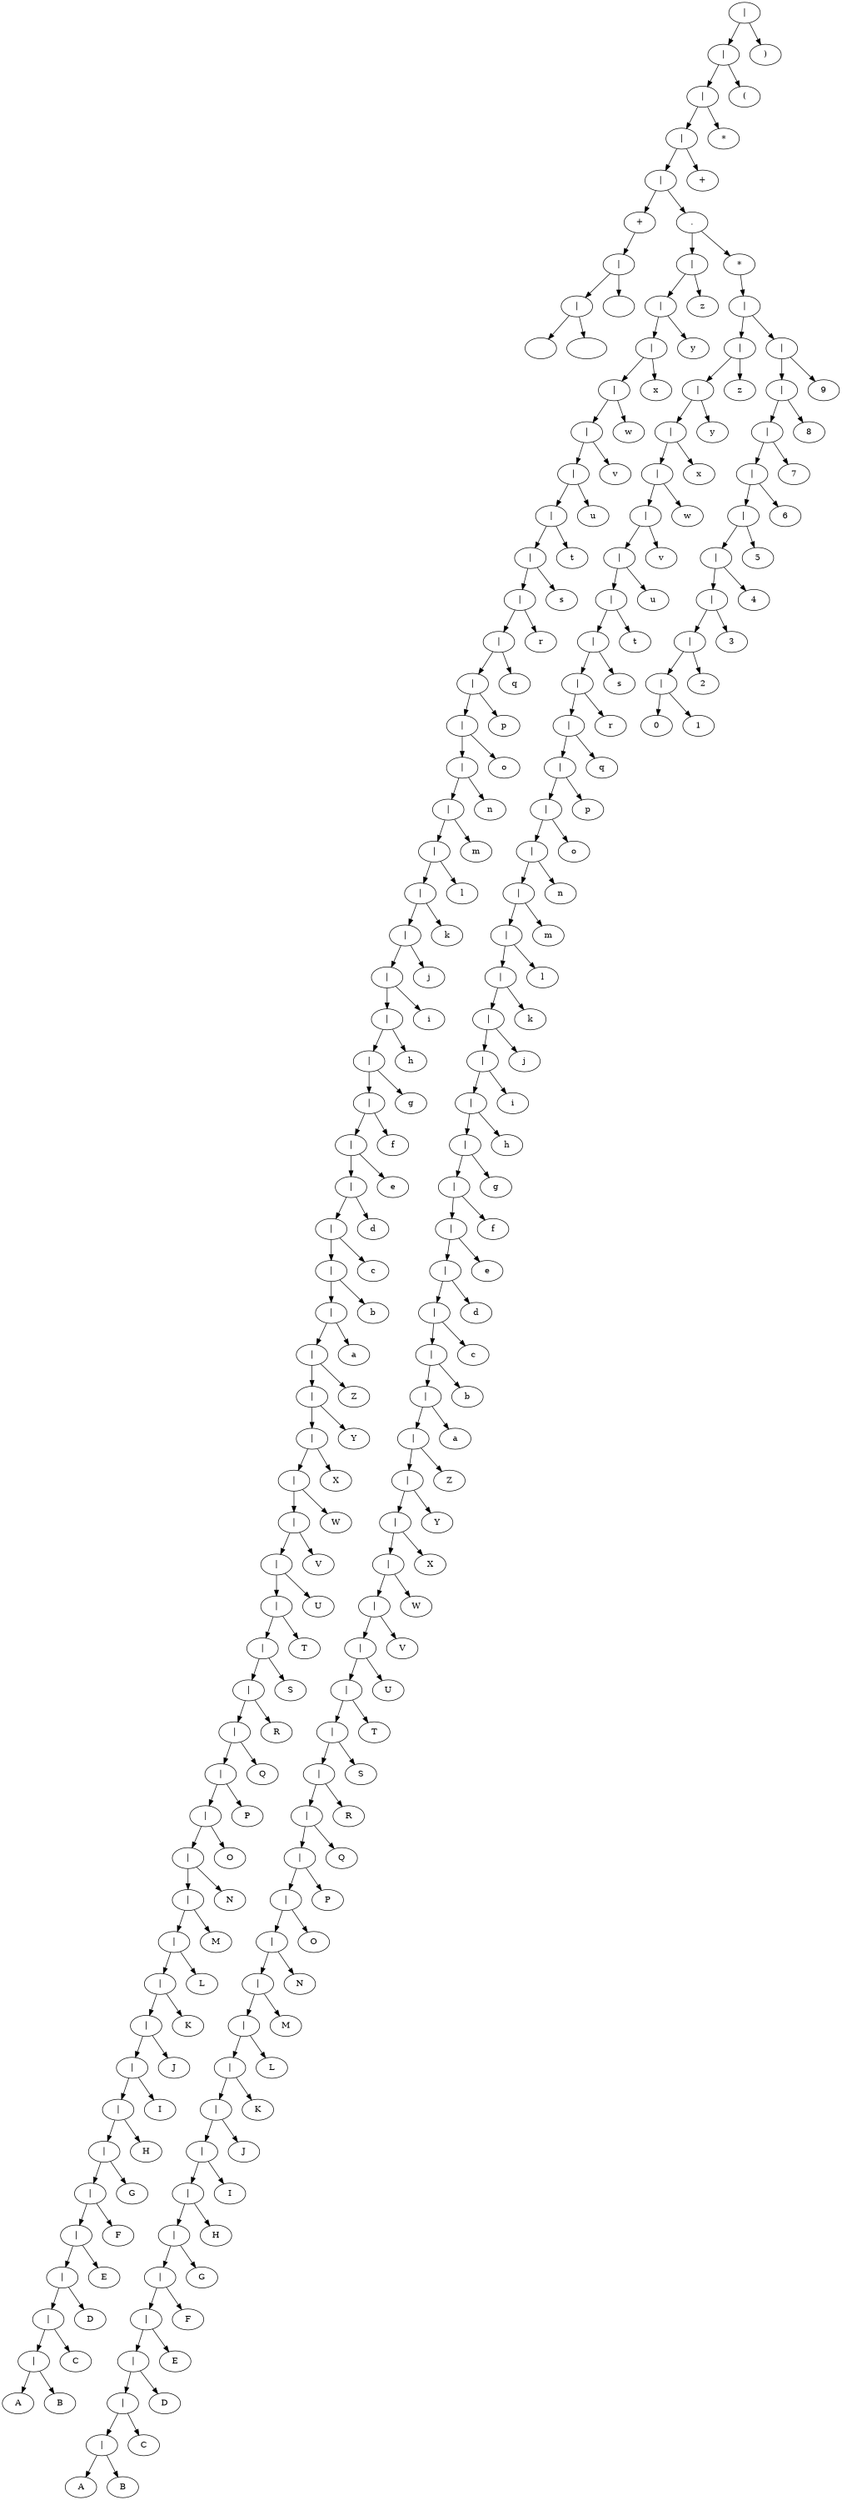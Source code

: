digraph tree {
rankdir=TB;
size="20";
0 [label="|"];
0 -> 1;
1 [label="|"];
1 -> 2;
2 [label="|"];
2 -> 3;
3 [label="|"];
3 -> 4;
4 [label="|"];
4 -> 5;
5 [label="+"];
5 -> 6;
6 [label="|"];
6 -> 7;
7 [label="|"];
7 -> 8;
8 [label=" "];
7 -> 9;
9 [label="	"];
6 -> 10;
10 [label="
"];
4 -> 11;
11 [label="."];
11 -> 12;
12 [label="|"];
12 -> 13;
13 [label="|"];
13 -> 14;
14 [label="|"];
14 -> 15;
15 [label="|"];
15 -> 16;
16 [label="|"];
16 -> 17;
17 [label="|"];
17 -> 18;
18 [label="|"];
18 -> 19;
19 [label="|"];
19 -> 20;
20 [label="|"];
20 -> 21;
21 [label="|"];
21 -> 22;
22 [label="|"];
22 -> 23;
23 [label="|"];
23 -> 24;
24 [label="|"];
24 -> 25;
25 [label="|"];
25 -> 26;
26 [label="|"];
26 -> 27;
27 [label="|"];
27 -> 28;
28 [label="|"];
28 -> 29;
29 [label="|"];
29 -> 30;
30 [label="|"];
30 -> 31;
31 [label="|"];
31 -> 32;
32 [label="|"];
32 -> 33;
33 [label="|"];
33 -> 34;
34 [label="|"];
34 -> 35;
35 [label="|"];
35 -> 36;
36 [label="|"];
36 -> 37;
37 [label="|"];
37 -> 38;
38 [label="|"];
38 -> 39;
39 [label="|"];
39 -> 40;
40 [label="|"];
40 -> 41;
41 [label="|"];
41 -> 42;
42 [label="|"];
42 -> 43;
43 [label="|"];
43 -> 44;
44 [label="|"];
44 -> 45;
45 [label="|"];
45 -> 46;
46 [label="|"];
46 -> 47;
47 [label="|"];
47 -> 48;
48 [label="|"];
48 -> 49;
49 [label="|"];
49 -> 50;
50 [label="|"];
50 -> 51;
51 [label="|"];
51 -> 52;
52 [label="|"];
52 -> 53;
53 [label="|"];
53 -> 54;
54 [label="|"];
54 -> 55;
55 [label="|"];
55 -> 56;
56 [label="|"];
56 -> 57;
57 [label="|"];
57 -> 58;
58 [label="|"];
58 -> 59;
59 [label="|"];
59 -> 60;
60 [label="|"];
60 -> 61;
61 [label="|"];
61 -> 62;
62 [label="|"];
62 -> 63;
63 [label="A"];
62 -> 64;
64 [label="B"];
61 -> 65;
65 [label="C"];
60 -> 66;
66 [label="D"];
59 -> 67;
67 [label="E"];
58 -> 68;
68 [label="F"];
57 -> 69;
69 [label="G"];
56 -> 70;
70 [label="H"];
55 -> 71;
71 [label="I"];
54 -> 72;
72 [label="J"];
53 -> 73;
73 [label="K"];
52 -> 74;
74 [label="L"];
51 -> 75;
75 [label="M"];
50 -> 76;
76 [label="N"];
49 -> 77;
77 [label="O"];
48 -> 78;
78 [label="P"];
47 -> 79;
79 [label="Q"];
46 -> 80;
80 [label="R"];
45 -> 81;
81 [label="S"];
44 -> 82;
82 [label="T"];
43 -> 83;
83 [label="U"];
42 -> 84;
84 [label="V"];
41 -> 85;
85 [label="W"];
40 -> 86;
86 [label="X"];
39 -> 87;
87 [label="Y"];
38 -> 88;
88 [label="Z"];
37 -> 89;
89 [label="a"];
36 -> 90;
90 [label="b"];
35 -> 91;
91 [label="c"];
34 -> 92;
92 [label="d"];
33 -> 93;
93 [label="e"];
32 -> 94;
94 [label="f"];
31 -> 95;
95 [label="g"];
30 -> 96;
96 [label="h"];
29 -> 97;
97 [label="i"];
28 -> 98;
98 [label="j"];
27 -> 99;
99 [label="k"];
26 -> 100;
100 [label="l"];
25 -> 101;
101 [label="m"];
24 -> 102;
102 [label="n"];
23 -> 103;
103 [label="o"];
22 -> 104;
104 [label="p"];
21 -> 105;
105 [label="q"];
20 -> 106;
106 [label="r"];
19 -> 107;
107 [label="s"];
18 -> 108;
108 [label="t"];
17 -> 109;
109 [label="u"];
16 -> 110;
110 [label="v"];
15 -> 111;
111 [label="w"];
14 -> 112;
112 [label="x"];
13 -> 113;
113 [label="y"];
12 -> 114;
114 [label="z"];
11 -> 115;
115 [label="*"];
115 -> 116;
116 [label="|"];
116 -> 117;
117 [label="|"];
117 -> 118;
118 [label="|"];
118 -> 119;
119 [label="|"];
119 -> 120;
120 [label="|"];
120 -> 121;
121 [label="|"];
121 -> 122;
122 [label="|"];
122 -> 123;
123 [label="|"];
123 -> 124;
124 [label="|"];
124 -> 125;
125 [label="|"];
125 -> 126;
126 [label="|"];
126 -> 127;
127 [label="|"];
127 -> 128;
128 [label="|"];
128 -> 129;
129 [label="|"];
129 -> 130;
130 [label="|"];
130 -> 131;
131 [label="|"];
131 -> 132;
132 [label="|"];
132 -> 133;
133 [label="|"];
133 -> 134;
134 [label="|"];
134 -> 135;
135 [label="|"];
135 -> 136;
136 [label="|"];
136 -> 137;
137 [label="|"];
137 -> 138;
138 [label="|"];
138 -> 139;
139 [label="|"];
139 -> 140;
140 [label="|"];
140 -> 141;
141 [label="|"];
141 -> 142;
142 [label="|"];
142 -> 143;
143 [label="|"];
143 -> 144;
144 [label="|"];
144 -> 145;
145 [label="|"];
145 -> 146;
146 [label="|"];
146 -> 147;
147 [label="|"];
147 -> 148;
148 [label="|"];
148 -> 149;
149 [label="|"];
149 -> 150;
150 [label="|"];
150 -> 151;
151 [label="|"];
151 -> 152;
152 [label="|"];
152 -> 153;
153 [label="|"];
153 -> 154;
154 [label="|"];
154 -> 155;
155 [label="|"];
155 -> 156;
156 [label="|"];
156 -> 157;
157 [label="|"];
157 -> 158;
158 [label="|"];
158 -> 159;
159 [label="|"];
159 -> 160;
160 [label="|"];
160 -> 161;
161 [label="|"];
161 -> 162;
162 [label="|"];
162 -> 163;
163 [label="|"];
163 -> 164;
164 [label="|"];
164 -> 165;
165 [label="|"];
165 -> 166;
166 [label="|"];
166 -> 167;
167 [label="|"];
167 -> 168;
168 [label="A"];
167 -> 169;
169 [label="B"];
166 -> 170;
170 [label="C"];
165 -> 171;
171 [label="D"];
164 -> 172;
172 [label="E"];
163 -> 173;
173 [label="F"];
162 -> 174;
174 [label="G"];
161 -> 175;
175 [label="H"];
160 -> 176;
176 [label="I"];
159 -> 177;
177 [label="J"];
158 -> 178;
178 [label="K"];
157 -> 179;
179 [label="L"];
156 -> 180;
180 [label="M"];
155 -> 181;
181 [label="N"];
154 -> 182;
182 [label="O"];
153 -> 183;
183 [label="P"];
152 -> 184;
184 [label="Q"];
151 -> 185;
185 [label="R"];
150 -> 186;
186 [label="S"];
149 -> 187;
187 [label="T"];
148 -> 188;
188 [label="U"];
147 -> 189;
189 [label="V"];
146 -> 190;
190 [label="W"];
145 -> 191;
191 [label="X"];
144 -> 192;
192 [label="Y"];
143 -> 193;
193 [label="Z"];
142 -> 194;
194 [label="a"];
141 -> 195;
195 [label="b"];
140 -> 196;
196 [label="c"];
139 -> 197;
197 [label="d"];
138 -> 198;
198 [label="e"];
137 -> 199;
199 [label="f"];
136 -> 200;
200 [label="g"];
135 -> 201;
201 [label="h"];
134 -> 202;
202 [label="i"];
133 -> 203;
203 [label="j"];
132 -> 204;
204 [label="k"];
131 -> 205;
205 [label="l"];
130 -> 206;
206 [label="m"];
129 -> 207;
207 [label="n"];
128 -> 208;
208 [label="o"];
127 -> 209;
209 [label="p"];
126 -> 210;
210 [label="q"];
125 -> 211;
211 [label="r"];
124 -> 212;
212 [label="s"];
123 -> 213;
213 [label="t"];
122 -> 214;
214 [label="u"];
121 -> 215;
215 [label="v"];
120 -> 216;
216 [label="w"];
119 -> 217;
217 [label="x"];
118 -> 218;
218 [label="y"];
117 -> 219;
219 [label="z"];
116 -> 220;
220 [label="|"];
220 -> 221;
221 [label="|"];
221 -> 222;
222 [label="|"];
222 -> 223;
223 [label="|"];
223 -> 224;
224 [label="|"];
224 -> 225;
225 [label="|"];
225 -> 226;
226 [label="|"];
226 -> 227;
227 [label="|"];
227 -> 228;
228 [label="|"];
228 -> 229;
229 [label="0"];
228 -> 230;
230 [label="1"];
227 -> 231;
231 [label="2"];
226 -> 232;
232 [label="3"];
225 -> 233;
233 [label="4"];
224 -> 234;
234 [label="5"];
223 -> 235;
235 [label="6"];
222 -> 236;
236 [label="7"];
221 -> 237;
237 [label="8"];
220 -> 238;
238 [label="9"];
3 -> 239;
239 [label="+"];
2 -> 240;
240 [label="*"];
1 -> 241;
241 [label="("];
0 -> 242;
242 [label=")"];
}